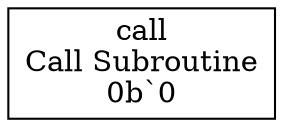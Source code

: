 digraph "Format subr" {
  "call_16130939" [label = "call
Call Subroutine
0b`0", shape = rectangle];
}
